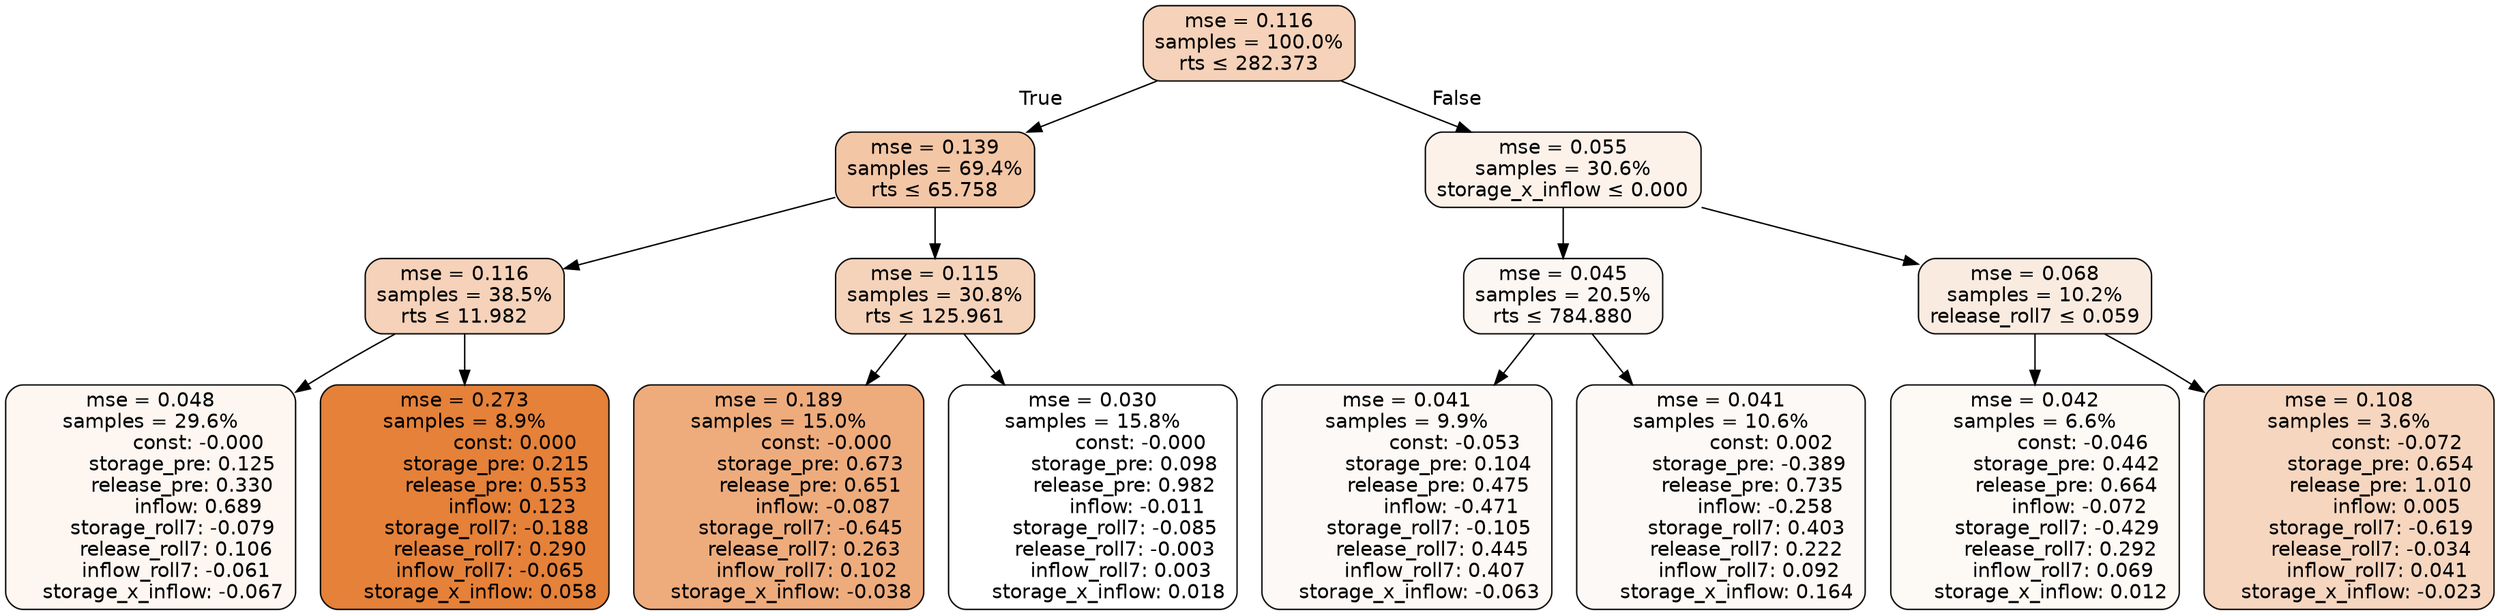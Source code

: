 digraph tree {
bgcolor="transparent"
node [shape=rectangle, style="filled, rounded", color="black", fontname=helvetica] ;
edge [fontname=helvetica] ;
	"0" [label="mse = 0.116
samples = 100.0%
rts &le; 282.373", fillcolor="#f5d2b9"]
	"1" [label="mse = 0.139
samples = 69.4%
rts &le; 65.758", fillcolor="#f3c6a6"]
	"2" [label="mse = 0.116
samples = 38.5%
rts &le; 11.982", fillcolor="#f5d2b9"]
	"3" [label="mse = 0.048
samples = 29.6%
               const: -0.000
          storage_pre: 0.125
          release_pre: 0.330
               inflow: 0.689
       storage_roll7: -0.079
        release_roll7: 0.106
        inflow_roll7: -0.061
    storage_x_inflow: -0.067", fillcolor="#fdf6f1"]
	"4" [label="mse = 0.273
samples = 8.9%
                const: 0.000
          storage_pre: 0.215
          release_pre: 0.553
               inflow: 0.123
       storage_roll7: -0.188
        release_roll7: 0.290
        inflow_roll7: -0.065
     storage_x_inflow: 0.058", fillcolor="#e58139"]
	"5" [label="mse = 0.115
samples = 30.8%
rts &le; 125.961", fillcolor="#f5d3ba"]
	"6" [label="mse = 0.189
samples = 15.0%
               const: -0.000
          storage_pre: 0.673
          release_pre: 0.651
              inflow: -0.087
       storage_roll7: -0.645
        release_roll7: 0.263
         inflow_roll7: 0.102
    storage_x_inflow: -0.038", fillcolor="#eeac7d"]
	"7" [label="mse = 0.030
samples = 15.8%
               const: -0.000
          storage_pre: 0.098
          release_pre: 0.982
              inflow: -0.011
       storage_roll7: -0.085
       release_roll7: -0.003
         inflow_roll7: 0.003
     storage_x_inflow: 0.018", fillcolor="#ffffff"]
	"8" [label="mse = 0.055
samples = 30.6%
storage_x_inflow &le; 0.000", fillcolor="#fcf2ea"]
	"9" [label="mse = 0.045
samples = 20.5%
rts &le; 784.880", fillcolor="#fdf7f3"]
	"10" [label="mse = 0.041
samples = 9.9%
               const: -0.053
          storage_pre: 0.104
          release_pre: 0.475
              inflow: -0.471
       storage_roll7: -0.105
        release_roll7: 0.445
         inflow_roll7: 0.407
    storage_x_inflow: -0.063", fillcolor="#fdf9f6"]
	"11" [label="mse = 0.041
samples = 10.6%
                const: 0.002
         storage_pre: -0.389
          release_pre: 0.735
              inflow: -0.258
        storage_roll7: 0.403
        release_roll7: 0.222
         inflow_roll7: 0.092
     storage_x_inflow: 0.164", fillcolor="#fdf9f6"]
	"12" [label="mse = 0.068
samples = 10.2%
release_roll7 &le; 0.059", fillcolor="#faebe0"]
	"13" [label="mse = 0.042
samples = 6.6%
               const: -0.046
          storage_pre: 0.442
          release_pre: 0.664
              inflow: -0.072
       storage_roll7: -0.429
        release_roll7: 0.292
         inflow_roll7: 0.069
     storage_x_inflow: 0.012", fillcolor="#fdf9f5"]
	"14" [label="mse = 0.108
samples = 3.6%
               const: -0.072
          storage_pre: 0.654
          release_pre: 1.010
               inflow: 0.005
       storage_roll7: -0.619
       release_roll7: -0.034
         inflow_roll7: 0.041
    storage_x_inflow: -0.023", fillcolor="#f6d6bf"]

	"0" -> "1" [labeldistance=2.5, labelangle=45, headlabel="True"]
	"1" -> "2"
	"2" -> "3"
	"2" -> "4"
	"1" -> "5"
	"5" -> "6"
	"5" -> "7"
	"0" -> "8" [labeldistance=2.5, labelangle=-45, headlabel="False"]
	"8" -> "9"
	"9" -> "10"
	"9" -> "11"
	"8" -> "12"
	"12" -> "13"
	"12" -> "14"
}